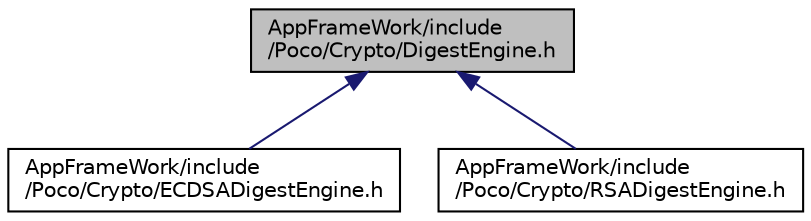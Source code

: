 digraph "AppFrameWork/include/Poco/Crypto/DigestEngine.h"
{
 // LATEX_PDF_SIZE
  edge [fontname="Helvetica",fontsize="10",labelfontname="Helvetica",labelfontsize="10"];
  node [fontname="Helvetica",fontsize="10",shape=record];
  Node1 [label="AppFrameWork/include\l/Poco/Crypto/DigestEngine.h",height=0.2,width=0.4,color="black", fillcolor="grey75", style="filled", fontcolor="black",tooltip=" "];
  Node1 -> Node2 [dir="back",color="midnightblue",fontsize="10",style="solid"];
  Node2 [label="AppFrameWork/include\l/Poco/Crypto/ECDSADigestEngine.h",height=0.2,width=0.4,color="black", fillcolor="white", style="filled",URL="$ECDSADigestEngine_8h.html",tooltip=" "];
  Node1 -> Node3 [dir="back",color="midnightblue",fontsize="10",style="solid"];
  Node3 [label="AppFrameWork/include\l/Poco/Crypto/RSADigestEngine.h",height=0.2,width=0.4,color="black", fillcolor="white", style="filled",URL="$RSADigestEngine_8h.html",tooltip=" "];
}
